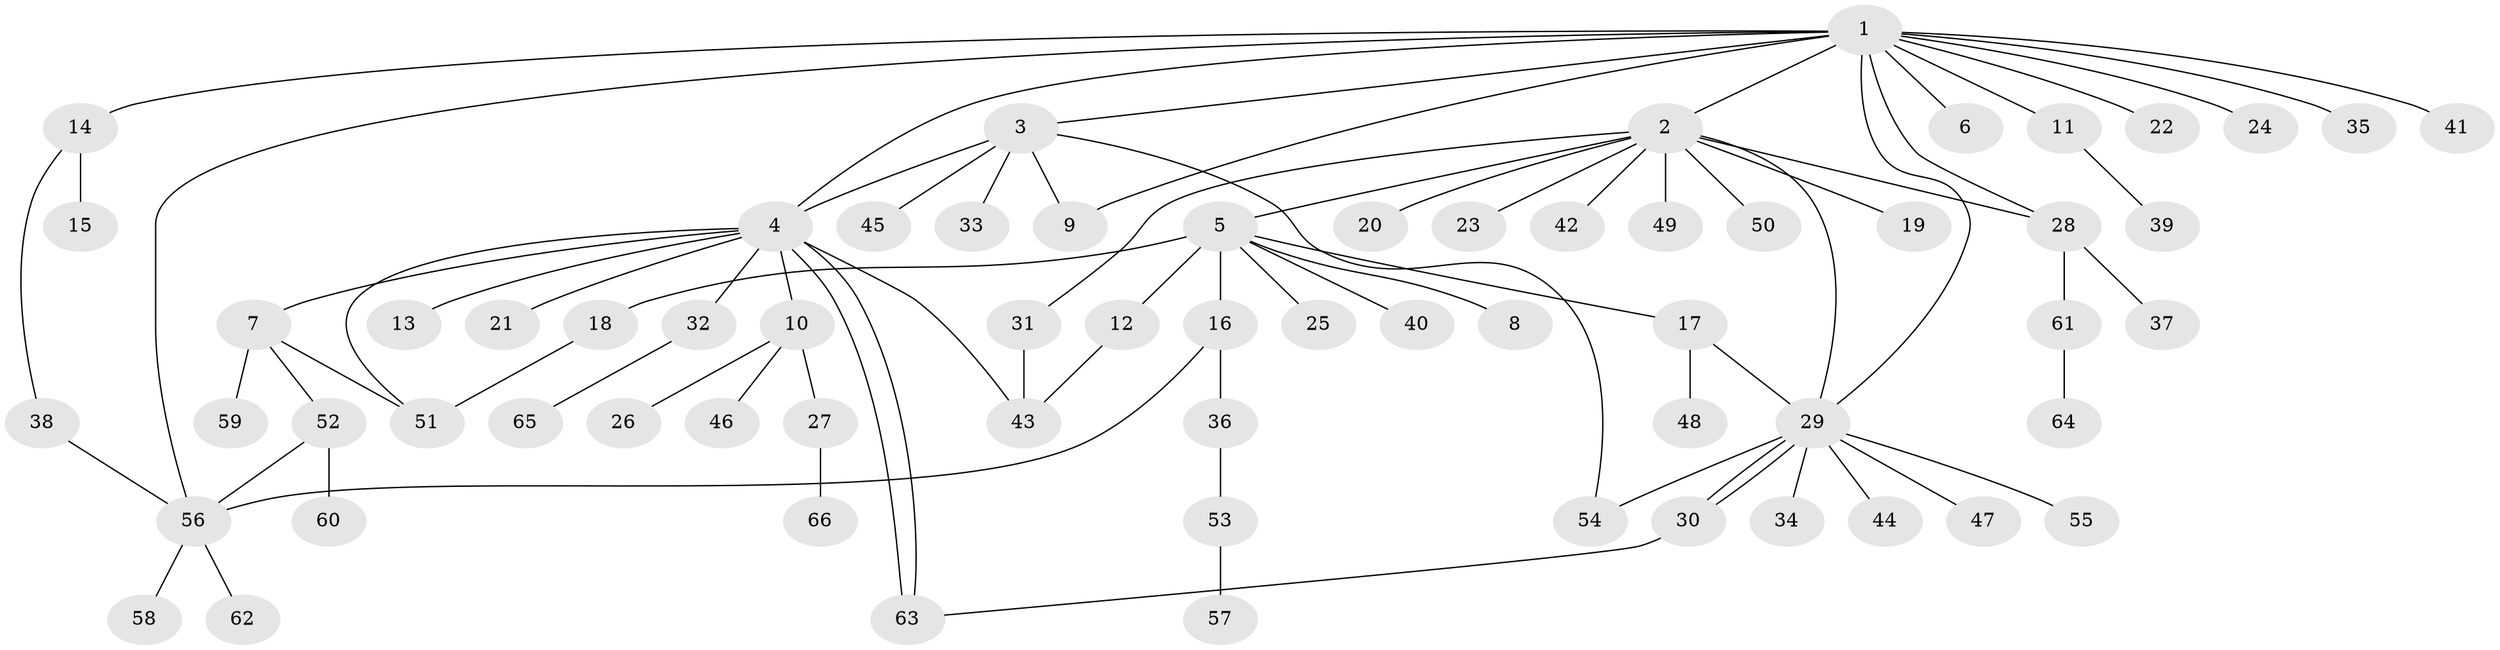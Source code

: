// coarse degree distribution, {15: 0.02, 12: 0.02, 9: 0.04, 7: 0.02, 1: 0.58, 2: 0.22, 3: 0.08, 5: 0.02}
// Generated by graph-tools (version 1.1) at 2025/51/02/27/25 19:51:59]
// undirected, 66 vertices, 81 edges
graph export_dot {
graph [start="1"]
  node [color=gray90,style=filled];
  1;
  2;
  3;
  4;
  5;
  6;
  7;
  8;
  9;
  10;
  11;
  12;
  13;
  14;
  15;
  16;
  17;
  18;
  19;
  20;
  21;
  22;
  23;
  24;
  25;
  26;
  27;
  28;
  29;
  30;
  31;
  32;
  33;
  34;
  35;
  36;
  37;
  38;
  39;
  40;
  41;
  42;
  43;
  44;
  45;
  46;
  47;
  48;
  49;
  50;
  51;
  52;
  53;
  54;
  55;
  56;
  57;
  58;
  59;
  60;
  61;
  62;
  63;
  64;
  65;
  66;
  1 -- 2;
  1 -- 3;
  1 -- 4;
  1 -- 6;
  1 -- 9;
  1 -- 11;
  1 -- 14;
  1 -- 22;
  1 -- 24;
  1 -- 28;
  1 -- 29;
  1 -- 35;
  1 -- 41;
  1 -- 56;
  2 -- 5;
  2 -- 19;
  2 -- 20;
  2 -- 23;
  2 -- 28;
  2 -- 29;
  2 -- 31;
  2 -- 42;
  2 -- 49;
  2 -- 50;
  3 -- 4;
  3 -- 9;
  3 -- 33;
  3 -- 45;
  3 -- 54;
  4 -- 7;
  4 -- 10;
  4 -- 13;
  4 -- 21;
  4 -- 32;
  4 -- 43;
  4 -- 51;
  4 -- 63;
  4 -- 63;
  5 -- 8;
  5 -- 12;
  5 -- 16;
  5 -- 17;
  5 -- 18;
  5 -- 25;
  5 -- 40;
  7 -- 51;
  7 -- 52;
  7 -- 59;
  10 -- 26;
  10 -- 27;
  10 -- 46;
  11 -- 39;
  12 -- 43;
  14 -- 15;
  14 -- 38;
  16 -- 36;
  16 -- 56;
  17 -- 29;
  17 -- 48;
  18 -- 51;
  27 -- 66;
  28 -- 37;
  28 -- 61;
  29 -- 30;
  29 -- 30;
  29 -- 34;
  29 -- 44;
  29 -- 47;
  29 -- 54;
  29 -- 55;
  30 -- 63;
  31 -- 43;
  32 -- 65;
  36 -- 53;
  38 -- 56;
  52 -- 56;
  52 -- 60;
  53 -- 57;
  56 -- 58;
  56 -- 62;
  61 -- 64;
}

